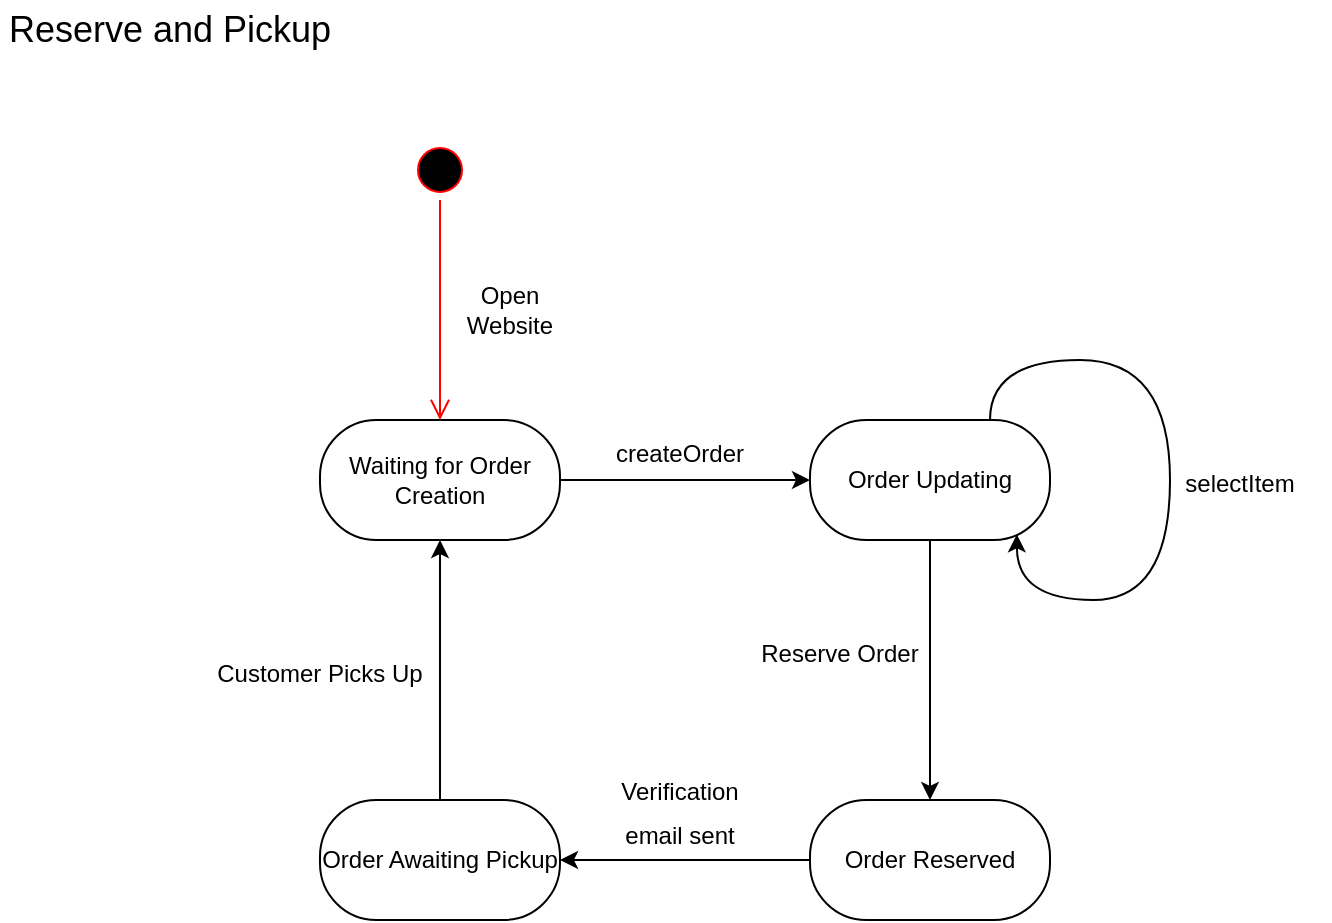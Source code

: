 <mxfile version="20.8.10" type="device" pages="2"><diagram name="Page-1" id="RmBhkb3kE9Erqb3UKmZ3"><mxGraphModel dx="1050" dy="629" grid="1" gridSize="10" guides="1" tooltips="1" connect="1" arrows="1" fold="1" page="1" pageScale="1" pageWidth="850" pageHeight="1100" math="0" shadow="0"><root><mxCell id="0"/><mxCell id="1" parent="0"/><mxCell id="T3PHywnDTcetoFQtNIZG-6" value="" style="edgeStyle=orthogonalEdgeStyle;rounded=0;orthogonalLoop=1;jettySize=auto;html=1;fontSize=18;" edge="1" parent="1" source="T3PHywnDTcetoFQtNIZG-1" target="T3PHywnDTcetoFQtNIZG-5"><mxGeometry relative="1" as="geometry"/></mxCell><mxCell id="T3PHywnDTcetoFQtNIZG-1" value="Waiting for Order Creation" style="rounded=1;whiteSpace=wrap;html=1;arcSize=47;" vertex="1" parent="1"><mxGeometry x="200" y="250" width="120" height="60" as="geometry"/></mxCell><mxCell id="T3PHywnDTcetoFQtNIZG-2" value="&lt;font style=&quot;font-size: 18px;&quot;&gt;Reserve and Pickup&lt;/font&gt;" style="text;html=1;strokeColor=none;fillColor=none;align=center;verticalAlign=middle;whiteSpace=wrap;rounded=0;" vertex="1" parent="1"><mxGeometry x="40" y="40" width="170" height="30" as="geometry"/></mxCell><mxCell id="T3PHywnDTcetoFQtNIZG-3" value="" style="ellipse;html=1;shape=startState;fillColor=#000000;strokeColor=#ff0000;" vertex="1" parent="1"><mxGeometry x="245" y="110" width="30" height="30" as="geometry"/></mxCell><mxCell id="T3PHywnDTcetoFQtNIZG-4" value="" style="edgeStyle=orthogonalEdgeStyle;html=1;verticalAlign=bottom;endArrow=open;endSize=8;strokeColor=#ff0000;rounded=0;entryX=0.5;entryY=0;entryDx=0;entryDy=0;" edge="1" source="T3PHywnDTcetoFQtNIZG-3" parent="1" target="T3PHywnDTcetoFQtNIZG-1"><mxGeometry relative="1" as="geometry"><mxPoint x="260" y="200" as="targetPoint"/></mxGeometry></mxCell><mxCell id="T3PHywnDTcetoFQtNIZG-7" style="edgeStyle=orthogonalEdgeStyle;rounded=0;orthogonalLoop=1;jettySize=auto;html=1;fontSize=18;curved=1;entryX=0.862;entryY=0.953;entryDx=0;entryDy=0;entryPerimeter=0;exitX=0.75;exitY=0;exitDx=0;exitDy=0;" edge="1" parent="1" source="T3PHywnDTcetoFQtNIZG-5" target="T3PHywnDTcetoFQtNIZG-5"><mxGeometry relative="1" as="geometry"><mxPoint x="525" y="510" as="targetPoint"/><Array as="points"><mxPoint x="535" y="220"/><mxPoint x="625" y="220"/><mxPoint x="625" y="340"/><mxPoint x="548" y="340"/></Array></mxGeometry></mxCell><mxCell id="T3PHywnDTcetoFQtNIZG-14" value="" style="edgeStyle=orthogonalEdgeStyle;curved=1;rounded=0;orthogonalLoop=1;jettySize=auto;html=1;fontSize=12;" edge="1" parent="1" source="T3PHywnDTcetoFQtNIZG-5" target="T3PHywnDTcetoFQtNIZG-13"><mxGeometry relative="1" as="geometry"/></mxCell><mxCell id="T3PHywnDTcetoFQtNIZG-5" value="Order Updating" style="whiteSpace=wrap;html=1;rounded=1;arcSize=47;" vertex="1" parent="1"><mxGeometry x="445" y="250" width="120" height="60" as="geometry"/></mxCell><mxCell id="T3PHywnDTcetoFQtNIZG-9" value="&lt;span style=&quot;font-size: 12px;&quot;&gt;createOrder&lt;/span&gt;" style="text;html=1;strokeColor=none;fillColor=none;align=center;verticalAlign=middle;whiteSpace=wrap;rounded=0;fontSize=18;" vertex="1" parent="1"><mxGeometry x="335" y="250" width="90" height="30" as="geometry"/></mxCell><mxCell id="T3PHywnDTcetoFQtNIZG-10" value="&lt;font style=&quot;font-size: 12px;&quot;&gt;selectItem&lt;/font&gt;" style="text;html=1;strokeColor=none;fillColor=none;align=center;verticalAlign=middle;whiteSpace=wrap;rounded=0;fontSize=18;" vertex="1" parent="1"><mxGeometry x="615" y="265" width="90" height="30" as="geometry"/></mxCell><mxCell id="T3PHywnDTcetoFQtNIZG-12" value="Open Website" style="text;html=1;strokeColor=none;fillColor=none;align=center;verticalAlign=middle;whiteSpace=wrap;rounded=0;fontSize=12;" vertex="1" parent="1"><mxGeometry x="265" y="180" width="60" height="30" as="geometry"/></mxCell><mxCell id="T3PHywnDTcetoFQtNIZG-17" value="" style="edgeStyle=orthogonalEdgeStyle;curved=1;rounded=0;orthogonalLoop=1;jettySize=auto;html=1;fontSize=12;" edge="1" parent="1" source="T3PHywnDTcetoFQtNIZG-13" target="T3PHywnDTcetoFQtNIZG-16"><mxGeometry relative="1" as="geometry"/></mxCell><mxCell id="T3PHywnDTcetoFQtNIZG-13" value="Order Reserved" style="rounded=1;whiteSpace=wrap;html=1;arcSize=47;" vertex="1" parent="1"><mxGeometry x="445" y="440" width="120" height="60" as="geometry"/></mxCell><mxCell id="T3PHywnDTcetoFQtNIZG-15" value="&lt;span style=&quot;font-size: 12px;&quot;&gt;Reserve Order&lt;/span&gt;" style="text;html=1;strokeColor=none;fillColor=none;align=center;verticalAlign=middle;whiteSpace=wrap;rounded=0;fontSize=18;" vertex="1" parent="1"><mxGeometry x="415" y="350" width="90" height="30" as="geometry"/></mxCell><mxCell id="T3PHywnDTcetoFQtNIZG-18" style="edgeStyle=orthogonalEdgeStyle;curved=1;rounded=0;orthogonalLoop=1;jettySize=auto;html=1;entryX=0.5;entryY=1;entryDx=0;entryDy=0;fontSize=12;" edge="1" parent="1" source="T3PHywnDTcetoFQtNIZG-16" target="T3PHywnDTcetoFQtNIZG-1"><mxGeometry relative="1" as="geometry"/></mxCell><mxCell id="T3PHywnDTcetoFQtNIZG-16" value="Order Awaiting Pickup" style="whiteSpace=wrap;html=1;rounded=1;arcSize=47;" vertex="1" parent="1"><mxGeometry x="200" y="440" width="120" height="60" as="geometry"/></mxCell><mxCell id="T3PHywnDTcetoFQtNIZG-19" value="&lt;span style=&quot;font-size: 12px;&quot;&gt;Verification email sent&lt;/span&gt;" style="text;html=1;strokeColor=none;fillColor=none;align=center;verticalAlign=middle;whiteSpace=wrap;rounded=0;fontSize=18;" vertex="1" parent="1"><mxGeometry x="335" y="430" width="90" height="30" as="geometry"/></mxCell><mxCell id="T3PHywnDTcetoFQtNIZG-20" value="&lt;span style=&quot;font-size: 12px;&quot;&gt;Customer Picks Up&lt;/span&gt;" style="text;html=1;strokeColor=none;fillColor=none;align=center;verticalAlign=middle;whiteSpace=wrap;rounded=0;fontSize=18;" vertex="1" parent="1"><mxGeometry x="145" y="360" width="110" height="30" as="geometry"/></mxCell></root></mxGraphModel></diagram><diagram id="hznjLqPs-LyHMM7DW3u8" name="Page-2"><mxGraphModel dx="1050" dy="629" grid="1" gridSize="10" guides="1" tooltips="1" connect="1" arrows="1" fold="1" page="1" pageScale="1" pageWidth="850" pageHeight="1100" math="0" shadow="0"><root><mxCell id="0"/><mxCell id="1" parent="0"/><mxCell id="FtnzpyMUMt2O_R-S5aW7-1" value="&lt;font style=&quot;font-size: 18px;&quot;&gt;Complaint and Order Completion / Cancellation&lt;/font&gt;" style="text;html=1;strokeColor=none;fillColor=none;align=center;verticalAlign=middle;whiteSpace=wrap;rounded=0;fontSize=12;" vertex="1" parent="1"><mxGeometry x="40" y="40" width="240" height="30" as="geometry"/></mxCell><mxCell id="tT0COC0Zl64IN4tDOYW7-1" value="" style="ellipse;html=1;shape=startState;fillColor=#000000;strokeColor=#ff0000;fontSize=18;" vertex="1" parent="1"><mxGeometry x="410" y="70" width="30" height="30" as="geometry"/></mxCell><mxCell id="tT0COC0Zl64IN4tDOYW7-2" value="" style="edgeStyle=orthogonalEdgeStyle;html=1;verticalAlign=bottom;endArrow=open;endSize=8;strokeColor=#ff0000;rounded=0;fontSize=18;curved=1;entryX=0.5;entryY=0;entryDx=0;entryDy=0;" edge="1" source="tT0COC0Zl64IN4tDOYW7-1" parent="1" target="tT0COC0Zl64IN4tDOYW7-3"><mxGeometry relative="1" as="geometry"><mxPoint x="425" y="170" as="targetPoint"/></mxGeometry></mxCell><mxCell id="gRJfNRBlaL6QGORIju7v-2" style="edgeStyle=orthogonalEdgeStyle;curved=1;rounded=0;orthogonalLoop=1;jettySize=auto;html=1;entryX=0.5;entryY=0;entryDx=0;entryDy=0;fontSize=12;" edge="1" parent="1" source="tT0COC0Zl64IN4tDOYW7-3" target="gRJfNRBlaL6QGORIju7v-1"><mxGeometry relative="1" as="geometry"/></mxCell><mxCell id="tT0COC0Zl64IN4tDOYW7-3" value="&lt;font style=&quot;font-size: 12px;&quot;&gt;Awaiting Verification&lt;/font&gt;" style="rounded=1;whiteSpace=wrap;html=1;fontSize=18;arcSize=38;" vertex="1" parent="1"><mxGeometry x="363" y="190" width="125" height="60" as="geometry"/></mxCell><mxCell id="tT0COC0Zl64IN4tDOYW7-4" value="&lt;font style=&quot;font-size: 12px;&quot;&gt;Customer Arrives at Store&lt;/font&gt;" style="text;html=1;strokeColor=none;fillColor=none;align=center;verticalAlign=middle;whiteSpace=wrap;rounded=0;fontSize=18;" vertex="1" parent="1"><mxGeometry x="430" y="130" width="100" height="30" as="geometry"/></mxCell><mxCell id="4goYw0zEw_72RCdxDFfO-1" style="edgeStyle=orthogonalEdgeStyle;rounded=0;orthogonalLoop=1;jettySize=auto;html=1;entryX=0.5;entryY=1;entryDx=0;entryDy=0;strokeColor=default;strokeWidth=1;fontSize=12;" edge="1" parent="1" source="a-d8MdHAT1moJLjfxhxa-1" target="bbXU7o8Q8xbZ1oWzAQCz-7"><mxGeometry relative="1" as="geometry"/></mxCell><mxCell id="a-d8MdHAT1moJLjfxhxa-1" value="&lt;font style=&quot;font-size: 12px;&quot;&gt;Order Preparation&lt;/font&gt;" style="rounded=1;whiteSpace=wrap;html=1;fontSize=18;arcSize=38;direction=west;" vertex="1" parent="1"><mxGeometry x="500" y="460" width="120" height="60" as="geometry"/></mxCell><mxCell id="a-d8MdHAT1moJLjfxhxa-3" value="&lt;font style=&quot;font-size: 12px;&quot;&gt;Employee Verifies Customer&lt;/font&gt;" style="text;html=1;strokeColor=none;fillColor=none;align=center;verticalAlign=middle;whiteSpace=wrap;rounded=0;fontSize=18;" vertex="1" parent="1"><mxGeometry x="430" y="290" width="100" height="30" as="geometry"/></mxCell><mxCell id="a-d8MdHAT1moJLjfxhxa-8" style="edgeStyle=orthogonalEdgeStyle;rounded=0;orthogonalLoop=1;jettySize=auto;html=1;entryX=0.25;entryY=0;entryDx=0;entryDy=0;fontSize=12;curved=1;exitX=0.25;exitY=1;exitDx=0;exitDy=0;" edge="1" parent="1" source="a-d8MdHAT1moJLjfxhxa-1" target="a-d8MdHAT1moJLjfxhxa-1"><mxGeometry relative="1" as="geometry"><Array as="points"><mxPoint x="590" y="440"/><mxPoint x="675" y="440"/><mxPoint x="675" y="540"/><mxPoint x="590" y="540"/></Array></mxGeometry></mxCell><mxCell id="a-d8MdHAT1moJLjfxhxa-9" value="&lt;span style=&quot;font-size: 12px;&quot;&gt;fetching items&lt;/span&gt;" style="text;html=1;strokeColor=none;fillColor=none;align=center;verticalAlign=middle;whiteSpace=wrap;rounded=0;fontSize=18;" vertex="1" parent="1"><mxGeometry x="675" y="475" width="100" height="30" as="geometry"/></mxCell><mxCell id="gRJfNRBlaL6QGORIju7v-4" style="edgeStyle=orthogonalEdgeStyle;rounded=0;orthogonalLoop=1;jettySize=auto;html=1;fontSize=12;entryX=0.5;entryY=1;entryDx=0;entryDy=0;" edge="1" parent="1" source="gRJfNRBlaL6QGORIju7v-1" target="a-d8MdHAT1moJLjfxhxa-1"><mxGeometry relative="1" as="geometry"><mxPoint x="560" y="370" as="targetPoint"/></mxGeometry></mxCell><mxCell id="gRJfNRBlaL6QGORIju7v-8" value="" style="edgeStyle=orthogonalEdgeStyle;rounded=0;orthogonalLoop=1;jettySize=auto;html=1;fontSize=12;" edge="1" parent="1" source="gRJfNRBlaL6QGORIju7v-1"><mxGeometry relative="1" as="geometry"><mxPoint x="280" y="460" as="targetPoint"/></mxGeometry></mxCell><mxCell id="gRJfNRBlaL6QGORIju7v-1" value="" style="rhombus;whiteSpace=wrap;html=1;fontSize=18;rounded=1;arcSize=0;" vertex="1" parent="1"><mxGeometry x="395" y="360" width="60" height="60" as="geometry"/></mxCell><mxCell id="gRJfNRBlaL6QGORIju7v-5" value="&lt;span style=&quot;font-size: 12px;&quot;&gt;[Customer Verified]&lt;/span&gt;" style="text;html=1;strokeColor=none;fillColor=none;align=center;verticalAlign=middle;whiteSpace=wrap;rounded=0;fontSize=18;" vertex="1" parent="1"><mxGeometry x="470" y="360" width="112" height="30" as="geometry"/></mxCell><mxCell id="gRJfNRBlaL6QGORIju7v-9" value="&lt;span style=&quot;font-size: 12px;&quot;&gt;[else]&lt;/span&gt;" style="text;html=1;strokeColor=none;fillColor=none;align=center;verticalAlign=middle;whiteSpace=wrap;rounded=0;fontSize=18;" vertex="1" parent="1"><mxGeometry x="270" y="360" width="112" height="30" as="geometry"/></mxCell><mxCell id="bbXU7o8Q8xbZ1oWzAQCz-4" value="" style="endArrow=none;html=1;rounded=0;strokeColor=default;fontSize=12;strokeWidth=4;" edge="1" parent="1"><mxGeometry width="50" height="50" relative="1" as="geometry"><mxPoint x="220" y="459" as="sourcePoint"/><mxPoint x="340" y="460" as="targetPoint"/></mxGeometry></mxCell><mxCell id="4goYw0zEw_72RCdxDFfO-11" style="edgeStyle=orthogonalEdgeStyle;rounded=0;orthogonalLoop=1;jettySize=auto;html=1;strokeColor=default;strokeWidth=1;fontSize=12;" edge="1" parent="1" source="bbXU7o8Q8xbZ1oWzAQCz-5"><mxGeometry relative="1" as="geometry"><mxPoint x="390" y="830" as="targetPoint"/><Array as="points"><mxPoint x="190" y="750"/><mxPoint x="390" y="750"/></Array></mxGeometry></mxCell><mxCell id="bbXU7o8Q8xbZ1oWzAQCz-5" value="&lt;font style=&quot;font-size: 12px;&quot;&gt;Order Cancled&lt;/font&gt;" style="rounded=1;whiteSpace=wrap;html=1;fontSize=18;arcSize=38;direction=west;" vertex="1" parent="1"><mxGeometry x="130" y="630" width="120" height="60" as="geometry"/></mxCell><mxCell id="4goYw0zEw_72RCdxDFfO-17" style="edgeStyle=orthogonalEdgeStyle;rounded=0;orthogonalLoop=1;jettySize=auto;html=1;strokeColor=default;strokeWidth=1;fontSize=12;" edge="1" parent="1" source="bbXU7o8Q8xbZ1oWzAQCz-6"><mxGeometry relative="1" as="geometry"><mxPoint x="450" y="830" as="targetPoint"/><Array as="points"><mxPoint x="450" y="660"/></Array></mxGeometry></mxCell><mxCell id="bbXU7o8Q8xbZ1oWzAQCz-6" value="&lt;font style=&quot;font-size: 12px;&quot;&gt;Complaint Submitted&lt;/font&gt;" style="rounded=1;whiteSpace=wrap;html=1;fontSize=18;arcSize=38;direction=west;" vertex="1" parent="1"><mxGeometry x="305" y="630" width="120" height="60" as="geometry"/></mxCell><mxCell id="4goYw0zEw_72RCdxDFfO-13" style="edgeStyle=orthogonalEdgeStyle;rounded=0;orthogonalLoop=1;jettySize=auto;html=1;strokeColor=default;strokeWidth=1;fontSize=12;" edge="1" parent="1" source="bbXU7o8Q8xbZ1oWzAQCz-7"><mxGeometry relative="1" as="geometry"><mxPoint x="500" y="830" as="targetPoint"/></mxGeometry></mxCell><mxCell id="bbXU7o8Q8xbZ1oWzAQCz-7" value="&lt;font style=&quot;font-size: 12px;&quot;&gt;Order Completed&lt;/font&gt;" style="rounded=1;whiteSpace=wrap;html=1;fontSize=18;arcSize=38;direction=west;" vertex="1" parent="1"><mxGeometry x="500" y="630" width="120" height="60" as="geometry"/></mxCell><mxCell id="4goYw0zEw_72RCdxDFfO-2" value="&lt;span style=&quot;font-size: 12px;&quot;&gt;Customer Recieves Items&lt;/span&gt;" style="text;html=1;strokeColor=none;fillColor=none;align=center;verticalAlign=middle;whiteSpace=wrap;rounded=0;fontSize=18;" vertex="1" parent="1"><mxGeometry x="560" y="570" width="100" height="30" as="geometry"/></mxCell><mxCell id="4goYw0zEw_72RCdxDFfO-4" value="" style="endArrow=classic;html=1;rounded=0;strokeColor=default;strokeWidth=1;fontSize=12;entryX=0.5;entryY=1;entryDx=0;entryDy=0;" edge="1" parent="1" target="bbXU7o8Q8xbZ1oWzAQCz-5"><mxGeometry width="50" height="50" relative="1" as="geometry"><mxPoint x="240" y="460" as="sourcePoint"/><mxPoint x="450" y="550" as="targetPoint"/><Array as="points"><mxPoint x="240" y="550"/><mxPoint x="190" y="550"/></Array></mxGeometry></mxCell><mxCell id="4goYw0zEw_72RCdxDFfO-5" value="" style="endArrow=classic;html=1;rounded=0;strokeColor=default;strokeWidth=1;fontSize=12;entryX=0.5;entryY=1;entryDx=0;entryDy=0;" edge="1" parent="1" target="bbXU7o8Q8xbZ1oWzAQCz-6"><mxGeometry width="50" height="50" relative="1" as="geometry"><mxPoint x="320" y="460" as="sourcePoint"/><mxPoint x="200" y="640" as="targetPoint"/><Array as="points"><mxPoint x="320" y="550"/><mxPoint x="365" y="550"/></Array></mxGeometry></mxCell><mxCell id="4goYw0zEw_72RCdxDFfO-7" value="&lt;span style=&quot;font-size: 12px;&quot;&gt;Customer Files Complaint&lt;/span&gt;" style="text;html=1;strokeColor=none;fillColor=none;align=center;verticalAlign=middle;whiteSpace=wrap;rounded=0;fontSize=18;" vertex="1" parent="1"><mxGeometry x="320" y="505" width="110" height="40" as="geometry"/></mxCell><mxCell id="4goYw0zEw_72RCdxDFfO-9" value="&lt;span style=&quot;font-size: 12px;&quot;&gt;Employee&amp;nbsp; Cancles Order&lt;/span&gt;" style="text;html=1;strokeColor=none;fillColor=none;align=center;verticalAlign=middle;whiteSpace=wrap;rounded=0;fontSize=18;" vertex="1" parent="1"><mxGeometry x="120" y="505" width="110" height="40" as="geometry"/></mxCell><mxCell id="4goYw0zEw_72RCdxDFfO-10" value="" style="endArrow=none;html=1;rounded=0;strokeColor=default;fontSize=12;strokeWidth=4;" edge="1" parent="1"><mxGeometry width="50" height="50" relative="1" as="geometry"><mxPoint x="365" y="830" as="sourcePoint"/><mxPoint x="540" y="830" as="targetPoint"/></mxGeometry></mxCell><mxCell id="4goYw0zEw_72RCdxDFfO-15" value="" style="ellipse;html=1;shape=endState;fillColor=#000000;strokeColor=#ff0000;fontSize=12;" vertex="1" parent="1"><mxGeometry x="430" y="920" width="30" height="30" as="geometry"/></mxCell><mxCell id="4goYw0zEw_72RCdxDFfO-16" value="" style="endArrow=classic;html=1;rounded=0;strokeColor=default;strokeWidth=1;fontSize=12;entryX=0.5;entryY=0;entryDx=0;entryDy=0;" edge="1" parent="1" target="4goYw0zEw_72RCdxDFfO-15"><mxGeometry width="50" height="50" relative="1" as="geometry"><mxPoint x="445" y="830" as="sourcePoint"/><mxPoint x="450" y="750" as="targetPoint"/></mxGeometry></mxCell><mxCell id="4goYw0zEw_72RCdxDFfO-18" value="&lt;span style=&quot;font-size: 12px;&quot;&gt;Customer Leaves Store&lt;/span&gt;" style="text;html=1;strokeColor=none;fillColor=none;align=center;verticalAlign=middle;whiteSpace=wrap;rounded=0;fontSize=18;" vertex="1" parent="1"><mxGeometry x="455" y="860" width="100" height="30" as="geometry"/></mxCell></root></mxGraphModel></diagram></mxfile>